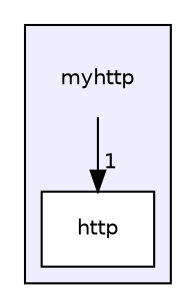 digraph "/home/ubuntu/HttpPractice/myhttp" {
  compound=true
  node [ fontsize="10", fontname="Helvetica"];
  edge [ labelfontsize="10", labelfontname="Helvetica"];
  subgraph clusterdir_b0548858ce53c595d2b0ae9aa647089e {
    graph [ bgcolor="#eeeeff", pencolor="black", label="" URL="dir_b0548858ce53c595d2b0ae9aa647089e.html"];
    dir_b0548858ce53c595d2b0ae9aa647089e [shape=plaintext label="myhttp"];
    dir_bb3296b614672f31f8ba7f5ac1cf82d5 [shape=box label="http" color="black" fillcolor="white" style="filled" URL="dir_bb3296b614672f31f8ba7f5ac1cf82d5.html"];
  }
  dir_b0548858ce53c595d2b0ae9aa647089e->dir_bb3296b614672f31f8ba7f5ac1cf82d5 [headlabel="1", labeldistance=1.5 headhref="dir_000000_000001.html"];
}
